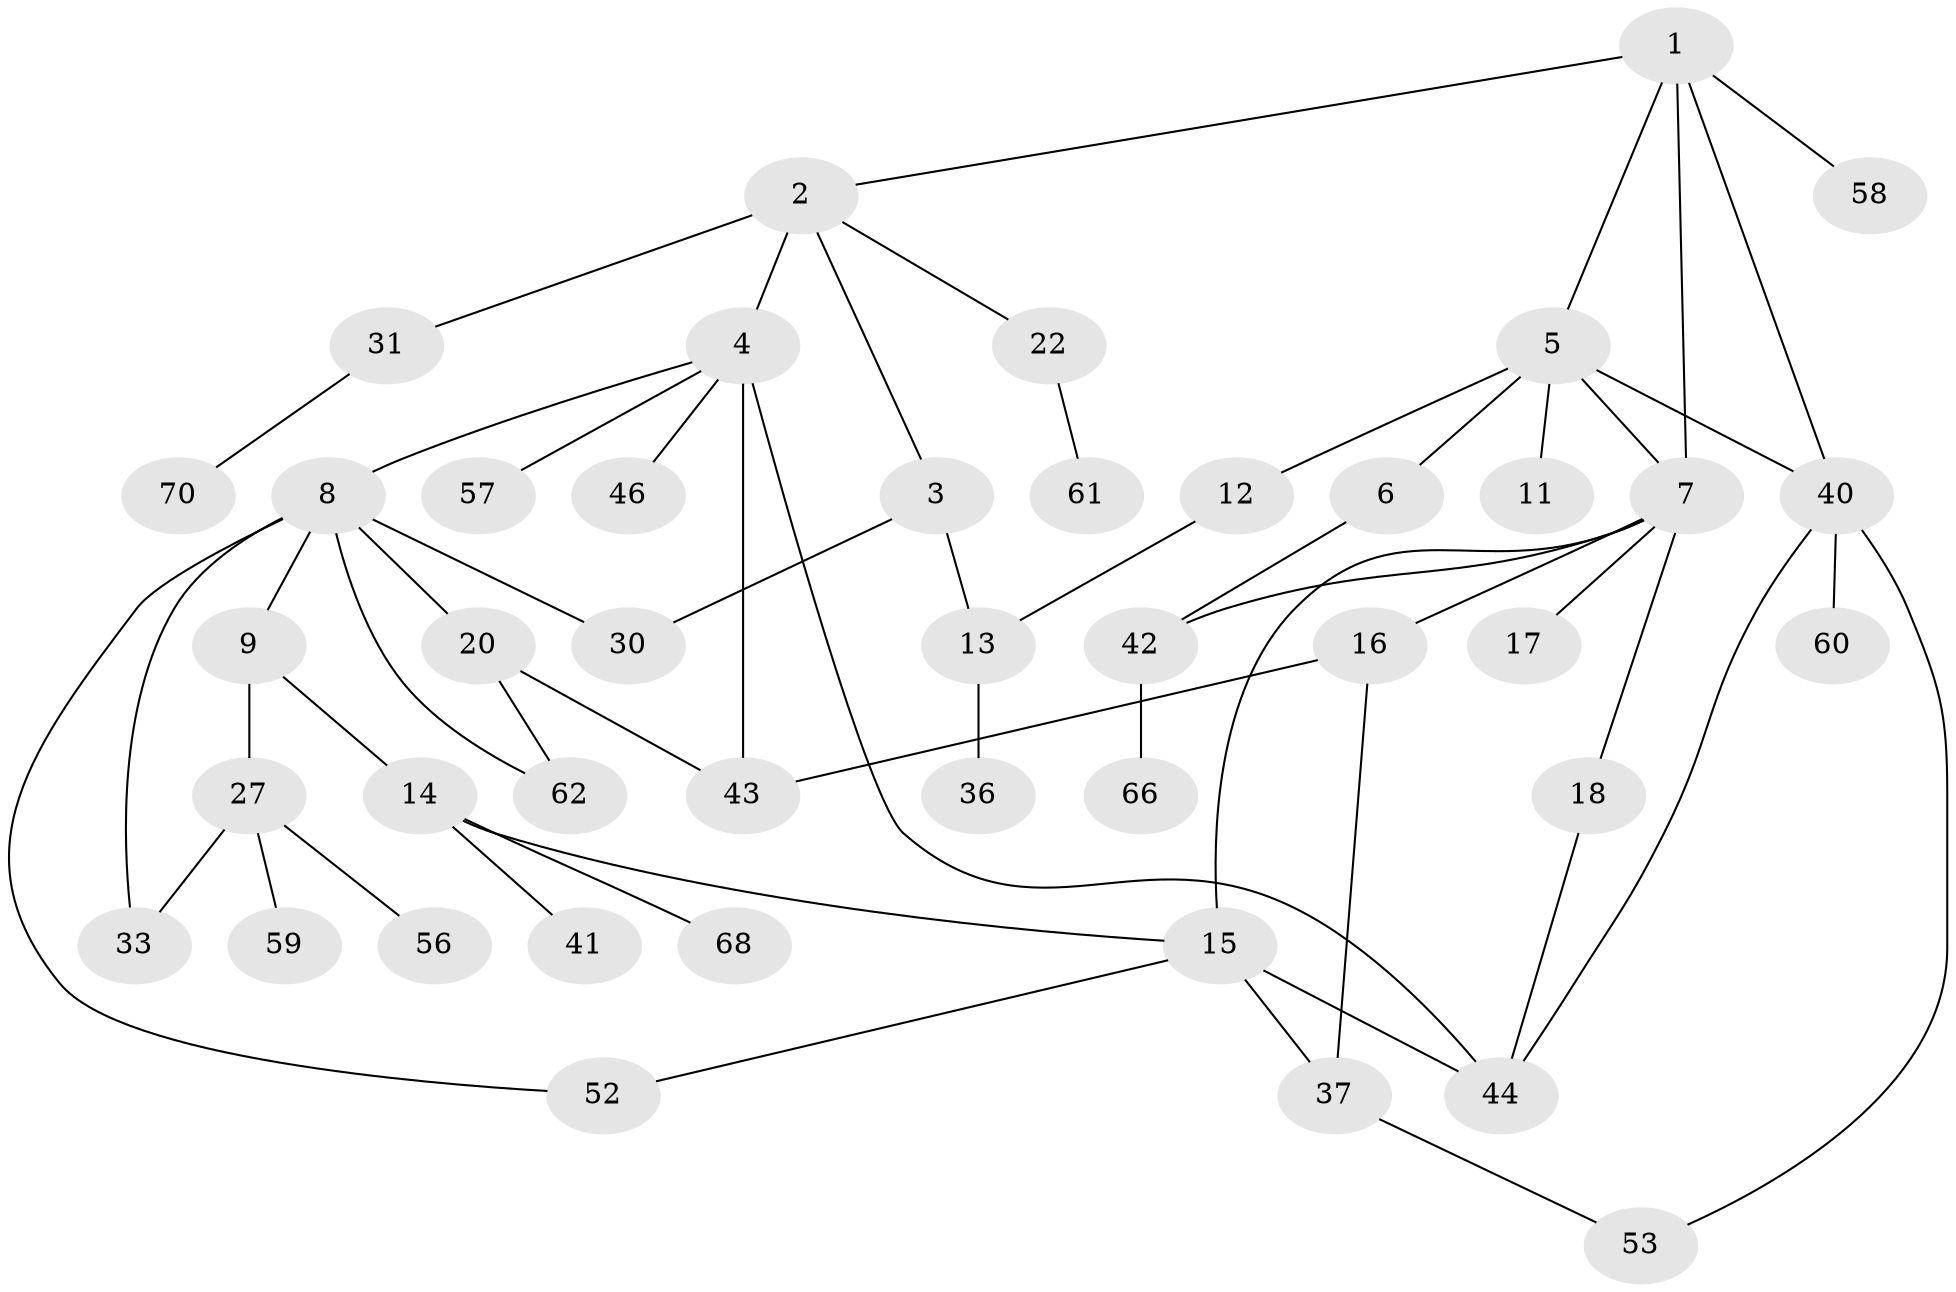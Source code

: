// original degree distribution, {5: 0.04285714285714286, 6: 0.04285714285714286, 4: 0.05714285714285714, 7: 0.02857142857142857, 3: 0.2571428571428571, 1: 0.3, 2: 0.2714285714285714}
// Generated by graph-tools (version 1.1) at 2025/10/02/27/25 16:10:54]
// undirected, 43 vertices, 58 edges
graph export_dot {
graph [start="1"]
  node [color=gray90,style=filled];
  1 [super="+47"];
  2 [super="+65"];
  3 [super="+29"];
  4 [super="+32"];
  5 [super="+23"];
  6 [super="+10"];
  7 [super="+19"];
  8 [super="+67"];
  9;
  11 [super="+21"];
  12;
  13 [super="+24"];
  14 [super="+35"];
  15 [super="+26"];
  16 [super="+25"];
  17;
  18 [super="+50"];
  20 [super="+28"];
  22 [super="+34"];
  27 [super="+55"];
  30 [super="+48"];
  31 [super="+38"];
  33 [super="+51"];
  36;
  37 [super="+39"];
  40 [super="+63"];
  41;
  42 [super="+54"];
  43 [super="+45"];
  44 [super="+49"];
  46;
  52;
  53;
  56;
  57;
  58 [super="+64"];
  59;
  60;
  61;
  62 [super="+69"];
  66;
  68;
  70;
  1 -- 2;
  1 -- 5;
  1 -- 7;
  1 -- 58;
  1 -- 40;
  2 -- 3;
  2 -- 4 [weight=2];
  2 -- 22;
  2 -- 31;
  3 -- 30;
  3 -- 13;
  4 -- 8;
  4 -- 57;
  4 -- 43;
  4 -- 44;
  4 -- 46;
  5 -- 6;
  5 -- 11;
  5 -- 12;
  5 -- 40;
  5 -- 7;
  6 -- 42;
  7 -- 15;
  7 -- 16;
  7 -- 17;
  7 -- 18;
  7 -- 42;
  8 -- 9;
  8 -- 20 [weight=2];
  8 -- 33;
  8 -- 62;
  8 -- 52;
  8 -- 30;
  9 -- 14;
  9 -- 27;
  12 -- 13;
  13 -- 36;
  14 -- 41;
  14 -- 68;
  14 -- 15;
  15 -- 52;
  15 -- 37;
  15 -- 44;
  16 -- 37;
  16 -- 43;
  18 -- 44;
  20 -- 62;
  20 -- 43;
  22 -- 61;
  27 -- 33 [weight=2];
  27 -- 56;
  27 -- 59;
  31 -- 70;
  37 -- 53;
  40 -- 60;
  40 -- 53;
  40 -- 44;
  42 -- 66;
}
